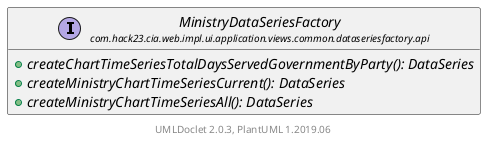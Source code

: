 @startuml
    set namespaceSeparator none
    hide empty fields
    hide empty methods

    interface "<size:14>MinistryDataSeriesFactory\n<size:10>com.hack23.cia.web.impl.ui.application.views.common.dataseriesfactory.api" as com.hack23.cia.web.impl.ui.application.views.common.dataseriesfactory.api.MinistryDataSeriesFactory [[MinistryDataSeriesFactory.html]] {
        {abstract} +createChartTimeSeriesTotalDaysServedGovernmentByParty(): DataSeries
        {abstract} +createMinistryChartTimeSeriesCurrent(): DataSeries
        {abstract} +createMinistryChartTimeSeriesAll(): DataSeries
    }

    center footer UMLDoclet 2.0.3, PlantUML 1.2019.06
@enduml
